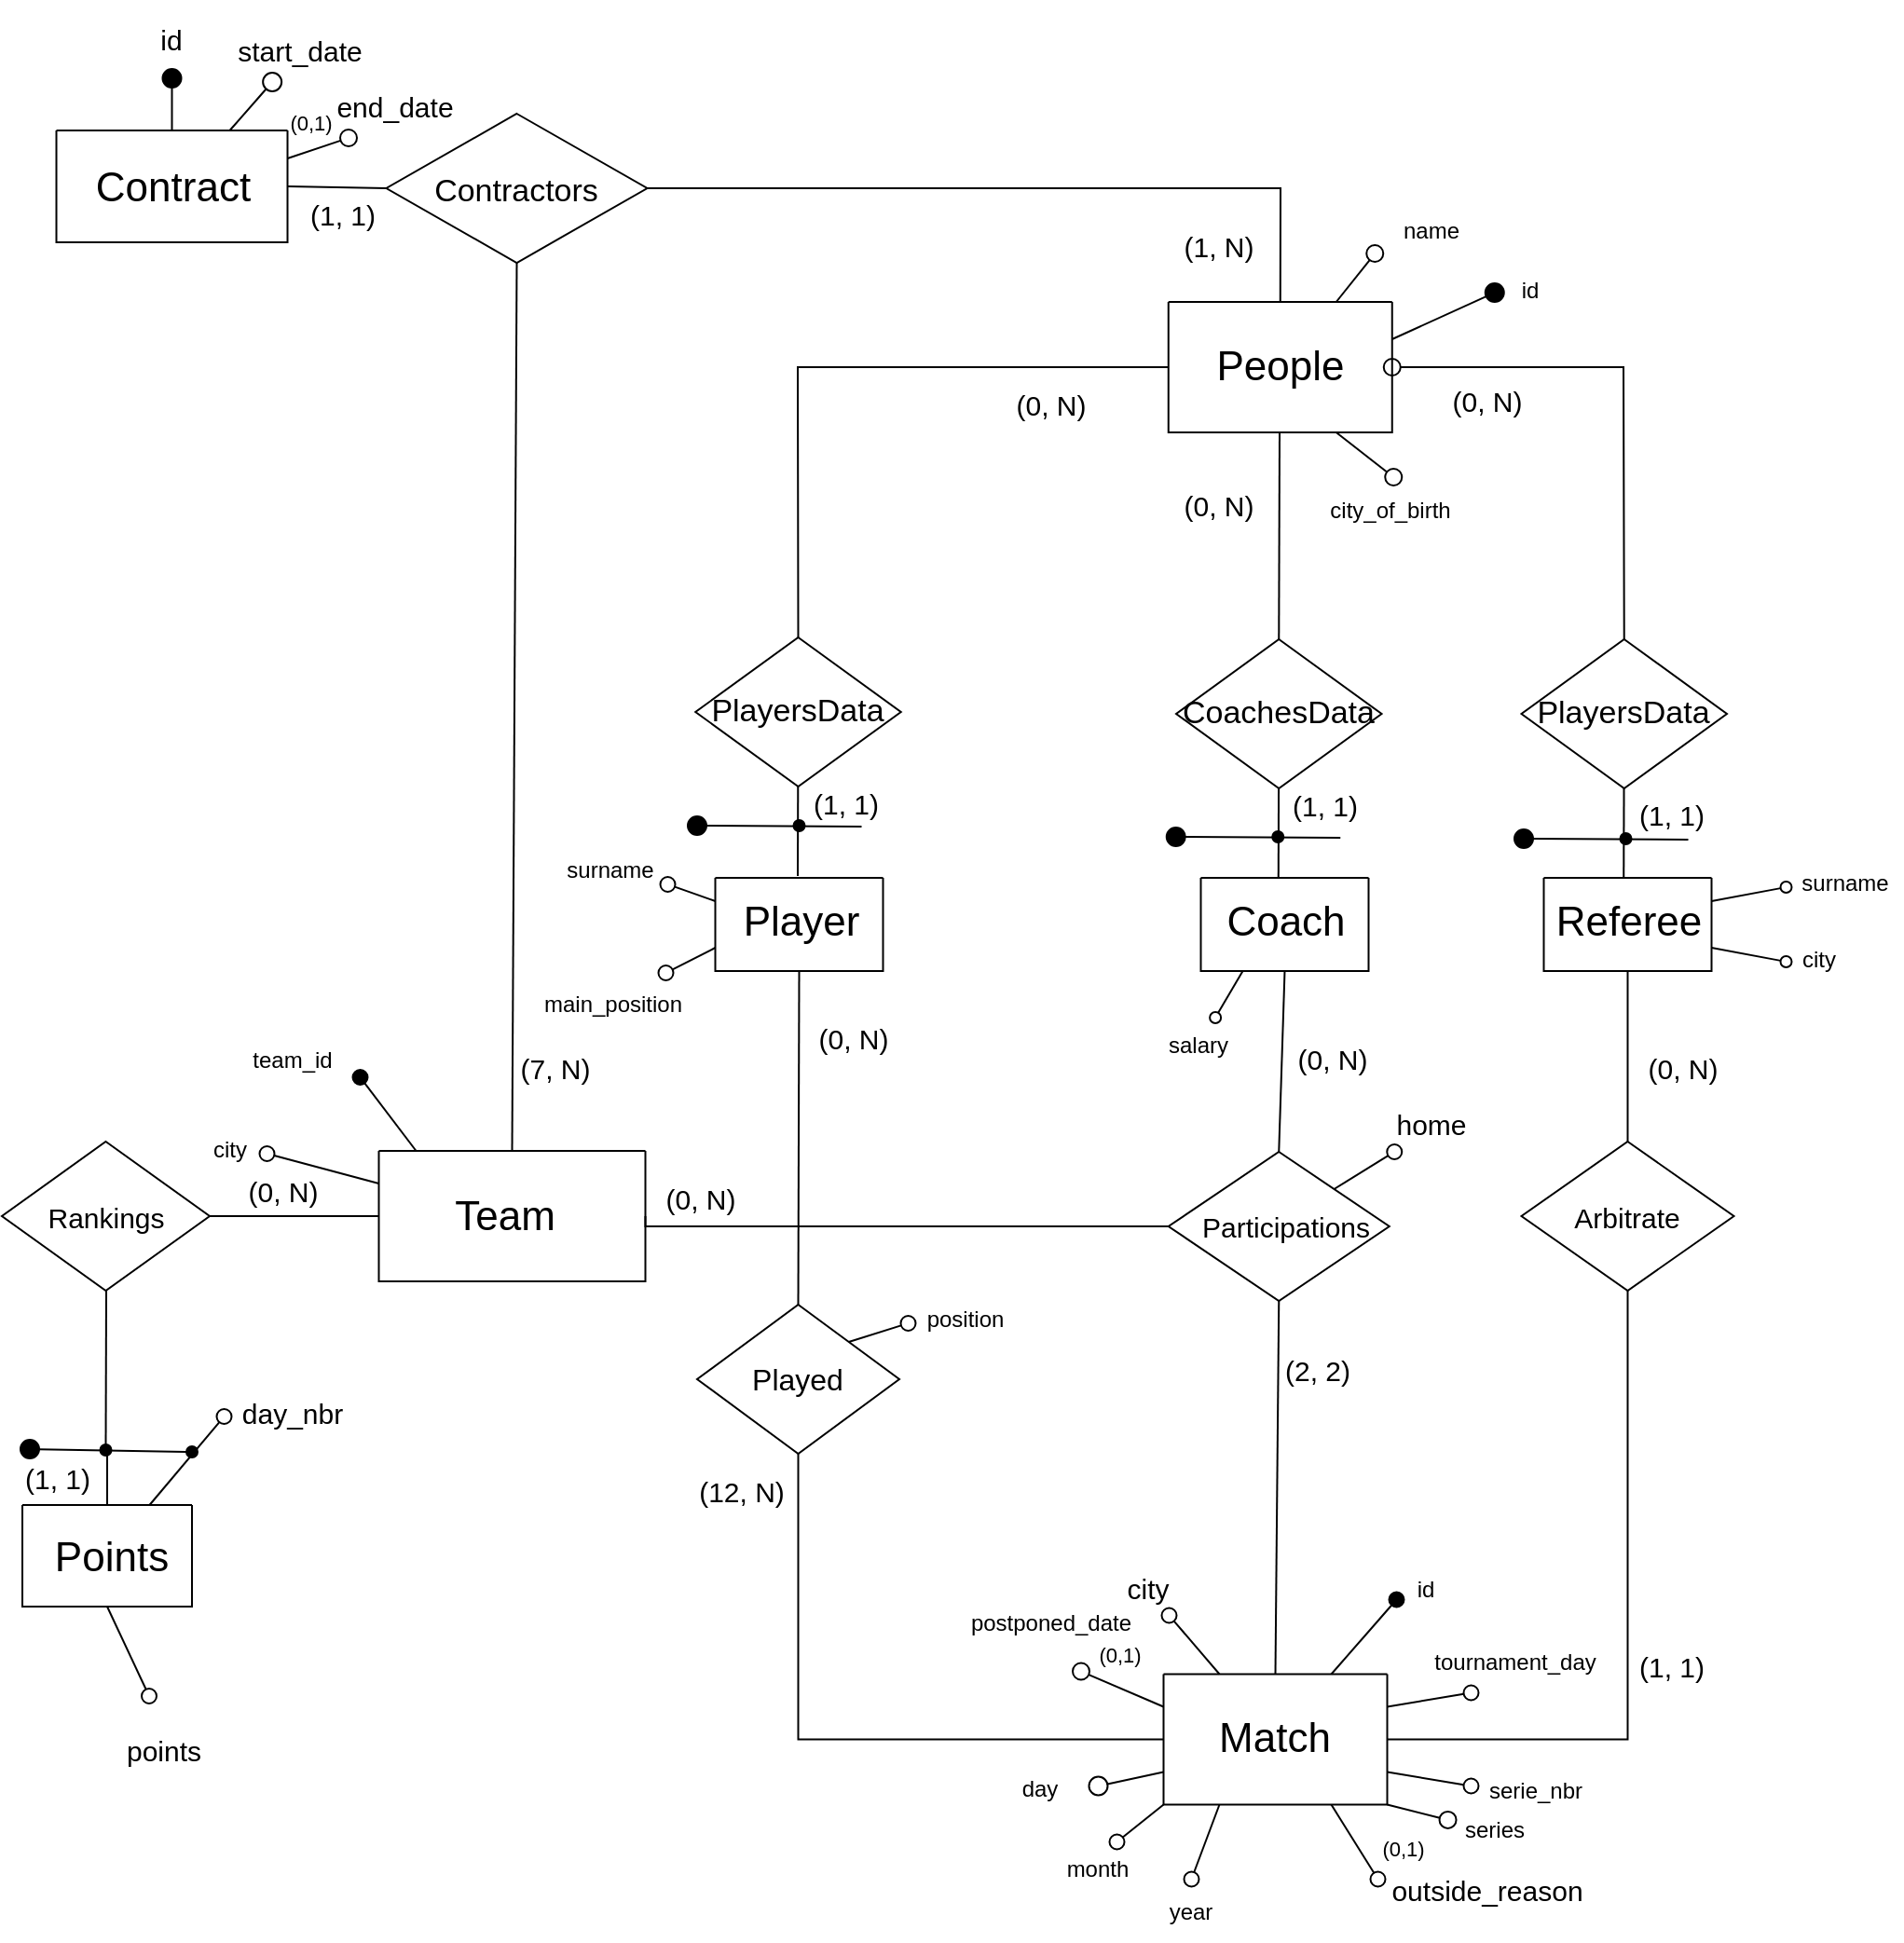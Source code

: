 <mxfile version="15.9.1" type="github"><diagram id="R2lEEEUBdFMjLlhIrx00" name="Page-1"><mxGraphModel dx="1395" dy="935" grid="1" gridSize="10" guides="1" tooltips="1" connect="1" arrows="1" fold="1" page="1" pageScale="1.2" pageWidth="850" pageHeight="1100" math="0" shadow="0" extFonts="Permanent Marker^https://fonts.googleapis.com/css?family=Permanent+Marker"><root><mxCell id="0"/><mxCell id="1" parent="0"/><mxCell id="mENr9t2x39c0aTWe1Q5v-33" style="rounded=0;orthogonalLoop=1;jettySize=auto;html=1;exitX=0.75;exitY=1;exitDx=0;exitDy=0;fontSize=17;endArrow=oval;endFill=0;endSize=9;" edge="1" parent="1" source="uESx4mzOo0HxvKaBSaLz-14"><mxGeometry relative="1" as="geometry"><mxPoint x="747.63" y="306" as="targetPoint"/></mxGeometry></mxCell><mxCell id="mENr9t2x39c0aTWe1Q5v-34" style="edgeStyle=none;rounded=0;orthogonalLoop=1;jettySize=auto;html=1;exitX=0.75;exitY=0;exitDx=0;exitDy=0;fontSize=17;endArrow=oval;endFill=0;endSize=9;" edge="1" parent="1" source="uESx4mzOo0HxvKaBSaLz-14"><mxGeometry relative="1" as="geometry"><mxPoint x="737.63" y="186" as="targetPoint"/></mxGeometry></mxCell><mxCell id="uESx4mzOo0HxvKaBSaLz-14" value="" style="swimlane;startSize=0;fillColor=#000000;" parent="1" vertex="1"><mxGeometry x="626.88" y="212" width="120" height="70" as="geometry"/></mxCell><mxCell id="uESx4mzOo0HxvKaBSaLz-15" value="&lt;font style=&quot;font-size: 22px&quot;&gt;People&lt;br&gt;&lt;/font&gt;" style="text;html=1;strokeColor=none;fillColor=none;align=center;verticalAlign=middle;whiteSpace=wrap;rounded=0;" parent="uESx4mzOo0HxvKaBSaLz-14" vertex="1"><mxGeometry x="30" y="20" width="60" height="30" as="geometry"/></mxCell><mxCell id="uESx4mzOo0HxvKaBSaLz-22" value="" style="ellipse;whiteSpace=wrap;html=1;aspect=fixed;fontSize=22;fillColor=#000000;" parent="1" vertex="1"><mxGeometry x="796.88" y="202" width="10" height="10" as="geometry"/></mxCell><mxCell id="uESx4mzOo0HxvKaBSaLz-23" value="" style="endArrow=none;html=1;rounded=0;fontSize=22;" parent="1" target="uESx4mzOo0HxvKaBSaLz-22" edge="1"><mxGeometry width="50" height="50" relative="1" as="geometry"><mxPoint x="746.88" y="232" as="sourcePoint"/><mxPoint x="796.88" y="212" as="targetPoint"/></mxGeometry></mxCell><mxCell id="mENr9t2x39c0aTWe1Q5v-32" value="" style="edgeStyle=elbowEdgeStyle;rounded=0;orthogonalLoop=1;jettySize=auto;html=1;fontSize=17;endArrow=none;endFill=0;endSize=8;" edge="1" parent="1" target="uESx4mzOo0HxvKaBSaLz-28"><mxGeometry relative="1" as="geometry"><mxPoint x="794.101" y="188" as="sourcePoint"/></mxGeometry></mxCell><mxCell id="uESx4mzOo0HxvKaBSaLz-27" value="&lt;font style=&quot;font-size: 12px&quot;&gt;name&lt;/font&gt;" style="text;html=1;strokeColor=none;fillColor=none;align=center;verticalAlign=middle;whiteSpace=wrap;rounded=0;fontSize=22;" parent="1" vertex="1"><mxGeometry x="738.13" y="156" width="60" height="30" as="geometry"/></mxCell><mxCell id="uESx4mzOo0HxvKaBSaLz-28" value="&lt;font style=&quot;font-size: 12px&quot;&gt;id&lt;br&gt;&lt;/font&gt;" style="text;html=1;strokeColor=none;fillColor=none;align=center;verticalAlign=middle;whiteSpace=wrap;rounded=0;fontSize=22;" parent="1" vertex="1"><mxGeometry x="790.88" y="188" width="60" height="30" as="geometry"/></mxCell><mxCell id="uESx4mzOo0HxvKaBSaLz-31" value="&lt;font style=&quot;font-size: 12px&quot;&gt;city_of_birth&lt;br&gt;&lt;/font&gt;" style="text;html=1;strokeColor=none;fillColor=none;align=center;verticalAlign=middle;whiteSpace=wrap;rounded=0;fontSize=22;" parent="1" vertex="1"><mxGeometry x="715.76" y="306" width="60" height="30" as="geometry"/></mxCell><mxCell id="uESx4mzOo0HxvKaBSaLz-48" style="edgeStyle=none;rounded=0;orthogonalLoop=1;jettySize=auto;html=1;exitX=0;exitY=0.25;exitDx=0;exitDy=0;fontSize=12;startArrow=none;startFill=0;endArrow=oval;endFill=0;entryX=1;entryY=0.75;entryDx=0;entryDy=0;endSize=8;" parent="1" source="uESx4mzOo0HxvKaBSaLz-38" target="uESx4mzOo0HxvKaBSaLz-49" edge="1"><mxGeometry relative="1" as="geometry"><mxPoint x="368.25" y="536" as="targetPoint"/></mxGeometry></mxCell><mxCell id="uESx4mzOo0HxvKaBSaLz-215" style="edgeStyle=none;rounded=0;orthogonalLoop=1;jettySize=auto;html=1;exitX=0;exitY=0.75;exitDx=0;exitDy=0;fontSize=15;startArrow=none;startFill=0;endArrow=oval;endFill=0;endSize=8;elbow=vertical;" parent="1" source="uESx4mzOo0HxvKaBSaLz-38" edge="1"><mxGeometry relative="1" as="geometry"><mxPoint x="357.25" y="572" as="targetPoint"/></mxGeometry></mxCell><mxCell id="uESx4mzOo0HxvKaBSaLz-218" style="edgeStyle=none;rounded=0;orthogonalLoop=1;jettySize=auto;html=1;exitX=0.5;exitY=1;exitDx=0;exitDy=0;fontSize=12;startArrow=none;startFill=0;endArrow=none;endFill=0;endSize=8;elbow=vertical;entryX=0.5;entryY=0;entryDx=0;entryDy=0;" parent="1" source="uESx4mzOo0HxvKaBSaLz-38" target="uESx4mzOo0HxvKaBSaLz-219" edge="1"><mxGeometry relative="1" as="geometry"><mxPoint x="428.107" y="868" as="targetPoint"/></mxGeometry></mxCell><mxCell id="uESx4mzOo0HxvKaBSaLz-38" value="" style="swimlane;startSize=0;fillColor=#000000;" parent="1" vertex="1"><mxGeometry x="383.75" y="521" width="90" height="50" as="geometry"/></mxCell><mxCell id="uESx4mzOo0HxvKaBSaLz-39" value="&lt;font style=&quot;font-size: 22px&quot;&gt;Player&lt;br&gt;&lt;/font&gt;" style="text;html=1;strokeColor=none;fillColor=none;align=center;verticalAlign=middle;whiteSpace=wrap;rounded=0;" parent="uESx4mzOo0HxvKaBSaLz-38" vertex="1"><mxGeometry x="16" y="9" width="60" height="30" as="geometry"/></mxCell><mxCell id="uESx4mzOo0HxvKaBSaLz-45" style="rounded=0;orthogonalLoop=1;jettySize=auto;html=1;exitX=0.25;exitY=1;exitDx=0;exitDy=0;fontSize=12;endArrow=oval;endFill=0;startArrow=none;startFill=0;" parent="1" source="uESx4mzOo0HxvKaBSaLz-40" target="uESx4mzOo0HxvKaBSaLz-52" edge="1"><mxGeometry relative="1" as="geometry"><mxPoint x="648.25" y="606" as="targetPoint"/></mxGeometry></mxCell><mxCell id="uESx4mzOo0HxvKaBSaLz-101" style="edgeStyle=none;rounded=0;orthogonalLoop=1;jettySize=auto;html=1;exitX=0.5;exitY=1;exitDx=0;exitDy=0;entryX=0.5;entryY=0;entryDx=0;entryDy=0;fontSize=15;startArrow=none;startFill=0;endArrow=none;endFill=0;endSize=8;" parent="1" source="uESx4mzOo0HxvKaBSaLz-40" target="uESx4mzOo0HxvKaBSaLz-97" edge="1"><mxGeometry relative="1" as="geometry"/></mxCell><mxCell id="uESx4mzOo0HxvKaBSaLz-40" value="" style="swimlane;startSize=0;fillColor=#000000;" parent="1" vertex="1"><mxGeometry x="644.25" y="521" width="90" height="50" as="geometry"/></mxCell><mxCell id="uESx4mzOo0HxvKaBSaLz-41" value="&lt;font style=&quot;font-size: 22px&quot;&gt;Coach&lt;br&gt;&lt;/font&gt;" style="text;html=1;strokeColor=none;fillColor=none;align=center;verticalAlign=middle;whiteSpace=wrap;rounded=0;" parent="uESx4mzOo0HxvKaBSaLz-40" vertex="1"><mxGeometry x="16" y="9" width="60" height="30" as="geometry"/></mxCell><mxCell id="uESx4mzOo0HxvKaBSaLz-46" style="edgeStyle=none;rounded=0;orthogonalLoop=1;jettySize=auto;html=1;exitX=1;exitY=0.25;exitDx=0;exitDy=0;fontSize=12;startArrow=none;startFill=0;endArrow=oval;endFill=0;" parent="1" source="uESx4mzOo0HxvKaBSaLz-43" edge="1"><mxGeometry relative="1" as="geometry"><mxPoint x="958.25" y="526" as="targetPoint"/></mxGeometry></mxCell><mxCell id="uESx4mzOo0HxvKaBSaLz-47" style="edgeStyle=none;rounded=0;orthogonalLoop=1;jettySize=auto;html=1;exitX=1;exitY=0.75;exitDx=0;exitDy=0;fontSize=12;startArrow=none;startFill=0;endArrow=oval;endFill=0;" parent="1" source="uESx4mzOo0HxvKaBSaLz-43" edge="1"><mxGeometry relative="1" as="geometry"><mxPoint x="958.25" y="566" as="targetPoint"/></mxGeometry></mxCell><mxCell id="uESx4mzOo0HxvKaBSaLz-105" value="" style="edgeStyle=none;rounded=0;orthogonalLoop=1;jettySize=auto;html=1;fontSize=15;startArrow=none;startFill=0;endArrow=none;endFill=0;endSize=8;" parent="1" source="uESx4mzOo0HxvKaBSaLz-43" target="uESx4mzOo0HxvKaBSaLz-104" edge="1"><mxGeometry relative="1" as="geometry"/></mxCell><mxCell id="uESx4mzOo0HxvKaBSaLz-43" value="" style="swimlane;startSize=0;fillColor=#000000;" parent="1" vertex="1"><mxGeometry x="828.25" y="521" width="90" height="50" as="geometry"/></mxCell><mxCell id="uESx4mzOo0HxvKaBSaLz-44" value="&lt;font style=&quot;font-size: 22px&quot;&gt;Referee&lt;br&gt;&lt;/font&gt;" style="text;html=1;strokeColor=none;fillColor=none;align=center;verticalAlign=middle;whiteSpace=wrap;rounded=0;" parent="uESx4mzOo0HxvKaBSaLz-43" vertex="1"><mxGeometry x="16" y="9" width="60" height="30" as="geometry"/></mxCell><mxCell id="uESx4mzOo0HxvKaBSaLz-49" value="surname" style="text;html=1;strokeColor=none;fillColor=none;align=center;verticalAlign=middle;whiteSpace=wrap;rounded=0;fontSize=12;" parent="1" vertex="1"><mxGeometry x="297.25" y="502" width="61" height="30" as="geometry"/></mxCell><mxCell id="uESx4mzOo0HxvKaBSaLz-50" value="surname" style="text;html=1;strokeColor=none;fillColor=none;align=center;verticalAlign=middle;whiteSpace=wrap;rounded=0;fontSize=12;" parent="1" vertex="1"><mxGeometry x="960.25" y="509" width="60" height="30" as="geometry"/></mxCell><mxCell id="uESx4mzOo0HxvKaBSaLz-51" value="city" style="text;html=1;strokeColor=none;fillColor=none;align=center;verticalAlign=middle;whiteSpace=wrap;rounded=0;fontSize=12;" parent="1" vertex="1"><mxGeometry x="946.25" y="550" width="60" height="30" as="geometry"/></mxCell><mxCell id="uESx4mzOo0HxvKaBSaLz-52" value="salary" style="text;html=1;strokeColor=none;fillColor=none;align=center;verticalAlign=middle;whiteSpace=wrap;rounded=0;fontSize=12;" parent="1" vertex="1"><mxGeometry x="613.25" y="596" width="60" height="30" as="geometry"/></mxCell><mxCell id="uESx4mzOo0HxvKaBSaLz-56" style="edgeStyle=none;rounded=0;orthogonalLoop=1;jettySize=auto;html=1;exitX=1;exitY=0.25;exitDx=0;exitDy=0;fontSize=12;startArrow=none;startFill=0;endArrow=oval;endFill=0;endSize=8;" parent="1" source="uESx4mzOo0HxvKaBSaLz-54" edge="1"><mxGeometry relative="1" as="geometry"><mxPoint x="789.25" y="958.25" as="targetPoint"/></mxGeometry></mxCell><mxCell id="uESx4mzOo0HxvKaBSaLz-58" style="edgeStyle=none;rounded=0;orthogonalLoop=1;jettySize=auto;html=1;exitX=1;exitY=0.75;exitDx=0;exitDy=0;fontSize=12;startArrow=none;startFill=0;endArrow=oval;endFill=0;endSize=8;" parent="1" source="uESx4mzOo0HxvKaBSaLz-54" edge="1"><mxGeometry relative="1" as="geometry"><mxPoint x="789.25" y="1008.25" as="targetPoint"/></mxGeometry></mxCell><mxCell id="uESx4mzOo0HxvKaBSaLz-59" style="edgeStyle=none;rounded=0;orthogonalLoop=1;jettySize=auto;html=1;exitX=1;exitY=1;exitDx=0;exitDy=0;fontSize=12;startArrow=none;startFill=0;endArrow=oval;endFill=0;" parent="1" source="uESx4mzOo0HxvKaBSaLz-54" edge="1"><mxGeometry relative="1" as="geometry"><mxPoint x="744.009" y="1018.526" as="targetPoint"/></mxGeometry></mxCell><mxCell id="uESx4mzOo0HxvKaBSaLz-60" style="edgeStyle=none;rounded=0;orthogonalLoop=1;jettySize=auto;html=1;exitX=0.75;exitY=1;exitDx=0;exitDy=0;fontSize=12;startArrow=none;startFill=0;endArrow=oval;endFill=0;endSize=8;" parent="1" source="uESx4mzOo0HxvKaBSaLz-54" edge="1"><mxGeometry relative="1" as="geometry"><mxPoint x="739.25" y="1058.25" as="targetPoint"/></mxGeometry></mxCell><mxCell id="uESx4mzOo0HxvKaBSaLz-61" style="edgeStyle=none;rounded=0;orthogonalLoop=1;jettySize=auto;html=1;exitX=0.75;exitY=0;exitDx=0;exitDy=0;fontSize=12;startArrow=none;startFill=0;endArrow=oval;endFill=1;endSize=8;" parent="1" source="uESx4mzOo0HxvKaBSaLz-54" edge="1"><mxGeometry relative="1" as="geometry"><mxPoint x="749.25" y="908.25" as="targetPoint"/></mxGeometry></mxCell><mxCell id="uESx4mzOo0HxvKaBSaLz-64" style="edgeStyle=none;rounded=0;orthogonalLoop=1;jettySize=auto;html=1;exitX=0.25;exitY=1;exitDx=0;exitDy=0;fontSize=12;startArrow=none;startFill=0;endArrow=oval;endFill=0;endSize=8;" parent="1" source="uESx4mzOo0HxvKaBSaLz-54" edge="1"><mxGeometry relative="1" as="geometry"><mxPoint x="639.25" y="1058.25" as="targetPoint"/></mxGeometry></mxCell><mxCell id="uESx4mzOo0HxvKaBSaLz-65" style="edgeStyle=none;rounded=0;orthogonalLoop=1;jettySize=auto;html=1;exitX=0;exitY=1;exitDx=0;exitDy=0;fontSize=12;startArrow=none;startFill=0;endArrow=oval;endFill=0;endSize=8;" parent="1" source="uESx4mzOo0HxvKaBSaLz-54" edge="1"><mxGeometry relative="1" as="geometry"><mxPoint x="599.25" y="1038.25" as="targetPoint"/></mxGeometry></mxCell><mxCell id="uESx4mzOo0HxvKaBSaLz-66" style="edgeStyle=none;rounded=0;orthogonalLoop=1;jettySize=auto;html=1;exitX=0;exitY=0.75;exitDx=0;exitDy=0;fontSize=12;startArrow=none;startFill=0;endArrow=oval;endFill=0;endSize=10;" parent="1" source="uESx4mzOo0HxvKaBSaLz-54" edge="1"><mxGeometry relative="1" as="geometry"><mxPoint x="589.25" y="1008.25" as="targetPoint"/></mxGeometry></mxCell><mxCell id="uESx4mzOo0HxvKaBSaLz-187" style="edgeStyle=none;rounded=0;orthogonalLoop=1;jettySize=auto;html=1;exitX=0.25;exitY=0;exitDx=0;exitDy=0;fontSize=15;startArrow=none;startFill=0;endArrow=oval;endFill=0;endSize=8;elbow=vertical;" parent="1" source="uESx4mzOo0HxvKaBSaLz-54" edge="1"><mxGeometry relative="1" as="geometry"><mxPoint x="627.25" y="916.75" as="targetPoint"/></mxGeometry></mxCell><mxCell id="uESx4mzOo0HxvKaBSaLz-217" style="edgeStyle=elbowEdgeStyle;rounded=0;orthogonalLoop=1;jettySize=auto;html=1;exitX=0;exitY=0.5;exitDx=0;exitDy=0;fontSize=12;startArrow=none;startFill=0;endArrow=none;endFill=0;endSize=8;entryX=0.5;entryY=1;entryDx=0;entryDy=0;" parent="1" source="uESx4mzOo0HxvKaBSaLz-54" target="uESx4mzOo0HxvKaBSaLz-219" edge="1"><mxGeometry relative="1" as="geometry"><mxPoint x="417.25" y="869.143" as="targetPoint"/><Array as="points"><mxPoint x="428.25" y="850"/></Array></mxGeometry></mxCell><mxCell id="mENr9t2x39c0aTWe1Q5v-63" style="rounded=0;orthogonalLoop=1;jettySize=auto;html=1;exitX=0;exitY=0.25;exitDx=0;exitDy=0;fontSize=12;endArrow=oval;endFill=0;endSize=9;" edge="1" parent="1" source="uESx4mzOo0HxvKaBSaLz-54"><mxGeometry relative="1" as="geometry"><mxPoint x="580" y="946.75" as="targetPoint"/></mxGeometry></mxCell><mxCell id="mENr9t2x39c0aTWe1Q5v-67" style="edgeStyle=none;rounded=0;orthogonalLoop=1;jettySize=auto;html=1;exitX=1;exitY=1;exitDx=0;exitDy=0;entryX=0.892;entryY=0.007;entryDx=0;entryDy=0;entryPerimeter=0;fontSize=12;endArrow=oval;endFill=0;endSize=9;" edge="1" parent="1" source="uESx4mzOo0HxvKaBSaLz-54" target="mENr9t2x39c0aTWe1Q5v-64"><mxGeometry relative="1" as="geometry"/></mxCell><mxCell id="uESx4mzOo0HxvKaBSaLz-54" value="" style="swimlane;startSize=0;fillColor=#000000;" parent="1" vertex="1"><mxGeometry x="624.25" y="948.25" width="120" height="70" as="geometry"/></mxCell><mxCell id="uESx4mzOo0HxvKaBSaLz-55" value="&lt;font style=&quot;font-size: 22px&quot;&gt;Match&lt;br&gt;&lt;/font&gt;" style="text;html=1;strokeColor=none;fillColor=none;align=center;verticalAlign=middle;whiteSpace=wrap;rounded=0;" parent="uESx4mzOo0HxvKaBSaLz-54" vertex="1"><mxGeometry x="30" y="20" width="60" height="30" as="geometry"/></mxCell><mxCell id="uESx4mzOo0HxvKaBSaLz-62" value="id" style="text;html=1;strokeColor=none;fillColor=none;align=center;verticalAlign=middle;whiteSpace=wrap;rounded=0;fontSize=12;" parent="1" vertex="1"><mxGeometry x="735.25" y="888.25" width="60" height="30" as="geometry"/></mxCell><mxCell id="uESx4mzOo0HxvKaBSaLz-67" value="day" style="text;html=1;strokeColor=none;fillColor=none;align=center;verticalAlign=middle;whiteSpace=wrap;rounded=0;fontSize=12;" parent="1" vertex="1"><mxGeometry x="528.25" y="995.25" width="60" height="30" as="geometry"/></mxCell><mxCell id="uESx4mzOo0HxvKaBSaLz-68" value="month" style="text;html=1;strokeColor=none;fillColor=none;align=center;verticalAlign=middle;whiteSpace=wrap;rounded=0;fontSize=12;" parent="1" vertex="1"><mxGeometry x="559.25" y="1038.25" width="60" height="30" as="geometry"/></mxCell><mxCell id="uESx4mzOo0HxvKaBSaLz-69" value="year" style="text;html=1;strokeColor=none;fillColor=none;align=center;verticalAlign=middle;whiteSpace=wrap;rounded=0;fontSize=12;" parent="1" vertex="1"><mxGeometry x="609.25" y="1061.25" width="60" height="30" as="geometry"/></mxCell><mxCell id="uESx4mzOo0HxvKaBSaLz-70" value="series" style="text;html=1;strokeColor=none;fillColor=none;align=center;verticalAlign=middle;whiteSpace=wrap;rounded=0;fontSize=12;" parent="1" vertex="1"><mxGeometry x="771.88" y="1016.75" width="60" height="30" as="geometry"/></mxCell><mxCell id="uESx4mzOo0HxvKaBSaLz-71" value="serie_nbr" style="text;html=1;strokeColor=none;fillColor=none;align=center;verticalAlign=middle;whiteSpace=wrap;rounded=0;fontSize=12;" parent="1" vertex="1"><mxGeometry x="794.25" y="996.25" width="60" height="30" as="geometry"/></mxCell><mxCell id="uESx4mzOo0HxvKaBSaLz-72" style="edgeStyle=none;rounded=0;orthogonalLoop=1;jettySize=auto;html=1;exitX=0;exitY=0.25;exitDx=0;exitDy=0;fontSize=12;startArrow=none;startFill=0;endArrow=oval;endFill=0;endSize=8;" parent="1" source="uESx4mzOo0HxvKaBSaLz-80" edge="1"><mxGeometry relative="1" as="geometry"><mxPoint x="143.25" y="669" as="targetPoint"/></mxGeometry></mxCell><mxCell id="uESx4mzOo0HxvKaBSaLz-76" style="edgeStyle=none;rounded=0;orthogonalLoop=1;jettySize=auto;html=1;exitX=0.75;exitY=0;exitDx=0;exitDy=0;fontSize=12;startArrow=none;startFill=0;endArrow=oval;endFill=1;endSize=8;" parent="1" edge="1"><mxGeometry relative="1" as="geometry"><mxPoint x="193.25" y="628" as="targetPoint"/><mxPoint x="223.25" y="667.5" as="sourcePoint"/></mxGeometry></mxCell><mxCell id="uESx4mzOo0HxvKaBSaLz-98" value="" style="edgeStyle=elbowEdgeStyle;rounded=0;orthogonalLoop=1;jettySize=auto;html=1;fontSize=15;startArrow=none;startFill=0;endArrow=none;endFill=0;endSize=8;exitX=1;exitY=0.5;exitDx=0;exitDy=0;elbow=vertical;" parent="1" source="uESx4mzOo0HxvKaBSaLz-80" target="uESx4mzOo0HxvKaBSaLz-97" edge="1"><mxGeometry relative="1" as="geometry"><Array as="points"><mxPoint x="479.25" y="708"/></Array></mxGeometry></mxCell><mxCell id="uESx4mzOo0HxvKaBSaLz-116" style="rounded=0;orthogonalLoop=1;jettySize=auto;html=1;exitX=0;exitY=0.5;exitDx=0;exitDy=0;entryX=1;entryY=0.5;entryDx=0;entryDy=0;fontSize=15;startArrow=none;startFill=0;endArrow=none;endFill=0;endSize=8;" parent="1" source="uESx4mzOo0HxvKaBSaLz-80" target="uESx4mzOo0HxvKaBSaLz-114" edge="1"><mxGeometry relative="1" as="geometry"/></mxCell><mxCell id="uESx4mzOo0HxvKaBSaLz-171" style="edgeStyle=none;rounded=0;orthogonalLoop=1;jettySize=auto;html=1;exitX=0.5;exitY=0;exitDx=0;exitDy=0;entryX=0.5;entryY=1;entryDx=0;entryDy=0;fontSize=15;startArrow=none;startFill=0;endArrow=none;endFill=0;endSize=10;" parent="1" source="uESx4mzOo0HxvKaBSaLz-80" target="uESx4mzOo0HxvKaBSaLz-168" edge="1"><mxGeometry relative="1" as="geometry"/></mxCell><mxCell id="uESx4mzOo0HxvKaBSaLz-80" value="" style="swimlane;startSize=0;fillColor=#000000;" parent="1" vertex="1"><mxGeometry x="203.25" y="667.5" width="143" height="70" as="geometry"/></mxCell><mxCell id="uESx4mzOo0HxvKaBSaLz-81" value="&lt;font style=&quot;font-size: 22px&quot;&gt;Team&lt;br&gt;&lt;/font&gt;" style="text;html=1;strokeColor=none;fillColor=none;align=center;verticalAlign=middle;whiteSpace=wrap;rounded=0;" parent="uESx4mzOo0HxvKaBSaLz-80" vertex="1"><mxGeometry x="38" y="20" width="60" height="30" as="geometry"/></mxCell><mxCell id="uESx4mzOo0HxvKaBSaLz-86" value="team_id" style="text;html=1;strokeColor=none;fillColor=none;align=center;verticalAlign=middle;whiteSpace=wrap;rounded=0;fontSize=12;" parent="1" vertex="1"><mxGeometry x="127.25" y="604" width="60" height="30" as="geometry"/></mxCell><mxCell id="uESx4mzOo0HxvKaBSaLz-87" value="city" style="text;html=1;strokeColor=none;fillColor=none;align=center;verticalAlign=middle;whiteSpace=wrap;rounded=0;fontSize=12;" parent="1" vertex="1"><mxGeometry x="92.25" y="652" width="63" height="30" as="geometry"/></mxCell><mxCell id="uESx4mzOo0HxvKaBSaLz-100" style="edgeStyle=none;rounded=0;orthogonalLoop=1;jettySize=auto;html=1;exitX=0.5;exitY=1;exitDx=0;exitDy=0;entryX=0.5;entryY=0;entryDx=0;entryDy=0;fontSize=15;startArrow=none;startFill=0;endArrow=none;endFill=0;endSize=8;" parent="1" source="uESx4mzOo0HxvKaBSaLz-97" target="uESx4mzOo0HxvKaBSaLz-54" edge="1"><mxGeometry relative="1" as="geometry"/></mxCell><mxCell id="uESx4mzOo0HxvKaBSaLz-197" style="edgeStyle=none;rounded=0;orthogonalLoop=1;jettySize=auto;html=1;exitX=1;exitY=0;exitDx=0;exitDy=0;fontSize=15;startArrow=none;startFill=0;endArrow=oval;endFill=0;endSize=8;elbow=vertical;" parent="1" source="uESx4mzOo0HxvKaBSaLz-97" edge="1"><mxGeometry relative="1" as="geometry"><mxPoint x="748.13" y="668" as="targetPoint"/></mxGeometry></mxCell><mxCell id="uESx4mzOo0HxvKaBSaLz-97" value="" style="rhombus;whiteSpace=wrap;html=1;fontStyle=1;fillColor=none;startSize=0;" parent="1" vertex="1"><mxGeometry x="626.88" y="668" width="118.5" height="80" as="geometry"/></mxCell><mxCell id="uESx4mzOo0HxvKaBSaLz-99" value="Participations" style="text;html=1;strokeColor=none;fillColor=none;align=center;verticalAlign=middle;whiteSpace=wrap;rounded=0;fontSize=15;" parent="1" vertex="1"><mxGeometry x="660.13" y="693" width="60" height="30" as="geometry"/></mxCell><mxCell id="uESx4mzOo0HxvKaBSaLz-107" style="edgeStyle=elbowEdgeStyle;rounded=0;orthogonalLoop=1;jettySize=auto;html=1;exitX=0.5;exitY=1;exitDx=0;exitDy=0;fontSize=15;startArrow=none;startFill=0;endArrow=none;endFill=0;endSize=8;entryX=1;entryY=0.5;entryDx=0;entryDy=0;" parent="1" source="uESx4mzOo0HxvKaBSaLz-104" target="uESx4mzOo0HxvKaBSaLz-54" edge="1"><mxGeometry relative="1" as="geometry"><mxPoint x="873.25" y="914" as="targetPoint"/><Array as="points"><mxPoint x="873.25" y="814"/></Array></mxGeometry></mxCell><mxCell id="uESx4mzOo0HxvKaBSaLz-104" value="" style="rhombus;whiteSpace=wrap;html=1;fontStyle=1;fillColor=none;startSize=0;" parent="1" vertex="1"><mxGeometry x="816.25" y="662.5" width="114" height="80" as="geometry"/></mxCell><mxCell id="uESx4mzOo0HxvKaBSaLz-106" value="Arbitrate" style="text;html=1;strokeColor=none;fillColor=none;align=center;verticalAlign=middle;whiteSpace=wrap;rounded=0;fontSize=15;" parent="1" vertex="1"><mxGeometry x="843.25" y="687.5" width="60" height="30" as="geometry"/></mxCell><mxCell id="uESx4mzOo0HxvKaBSaLz-115" value="" style="edgeStyle=elbowEdgeStyle;rounded=0;orthogonalLoop=1;jettySize=auto;html=1;fontSize=15;startArrow=none;startFill=0;endArrow=none;endFill=0;endSize=8;exitX=0.5;exitY=0;exitDx=0;exitDy=0;" parent="1" source="uESx4mzOo0HxvKaBSaLz-141" target="uESx4mzOo0HxvKaBSaLz-114" edge="1"><mxGeometry relative="1" as="geometry"/></mxCell><mxCell id="uESx4mzOo0HxvKaBSaLz-120" style="edgeStyle=none;rounded=0;orthogonalLoop=1;jettySize=auto;html=1;exitX=0.5;exitY=1;exitDx=0;exitDy=0;fontSize=15;startArrow=none;startFill=0;endArrow=oval;endFill=0;endSize=8;" parent="1" source="uESx4mzOo0HxvKaBSaLz-110" edge="1"><mxGeometry relative="1" as="geometry"><mxPoint x="80" y="960" as="targetPoint"/></mxGeometry></mxCell><mxCell id="uESx4mzOo0HxvKaBSaLz-135" style="rounded=0;orthogonalLoop=1;jettySize=auto;elbow=vertical;html=1;exitX=0.75;exitY=0;exitDx=0;exitDy=0;fontSize=15;startArrow=none;startFill=0;endArrow=oval;endFill=0;endSize=8;entryX=0;entryY=0.5;entryDx=0;entryDy=0;" parent="1" source="uESx4mzOo0HxvKaBSaLz-110" edge="1"><mxGeometry relative="1" as="geometry"><mxPoint x="120.25" y="810" as="targetPoint"/><mxPoint x="107.5" y="737.5" as="sourcePoint"/></mxGeometry></mxCell><mxCell id="uESx4mzOo0HxvKaBSaLz-110" value="" style="swimlane;startSize=0;fillColor=#000000;" parent="1" vertex="1"><mxGeometry x="12" y="857.5" width="91" height="54.5" as="geometry"/></mxCell><mxCell id="uESx4mzOo0HxvKaBSaLz-111" value="&lt;font style=&quot;font-size: 22px&quot;&gt;Points&lt;br&gt;&lt;/font&gt;" style="text;html=1;strokeColor=none;fillColor=none;align=center;verticalAlign=middle;whiteSpace=wrap;rounded=0;" parent="uESx4mzOo0HxvKaBSaLz-110" vertex="1"><mxGeometry x="17.5" y="13" width="60" height="30" as="geometry"/></mxCell><mxCell id="uESx4mzOo0HxvKaBSaLz-114" value="" style="rhombus;whiteSpace=wrap;html=1;fontStyle=1;fillColor=none;startSize=0;" parent="1" vertex="1"><mxGeometry x="1" y="662.5" width="111.5" height="80" as="geometry"/></mxCell><mxCell id="uESx4mzOo0HxvKaBSaLz-117" value="Rankings" style="text;html=1;strokeColor=none;fillColor=none;align=center;verticalAlign=middle;whiteSpace=wrap;rounded=0;fontSize=15;" parent="1" vertex="1"><mxGeometry x="26.75" y="687.5" width="60" height="30" as="geometry"/></mxCell><mxCell id="uESx4mzOo0HxvKaBSaLz-121" value="points" style="text;html=1;strokeColor=none;fillColor=none;align=center;verticalAlign=middle;whiteSpace=wrap;rounded=0;fontSize=15;" parent="1" vertex="1"><mxGeometry x="57.75" y="974" width="60" height="30" as="geometry"/></mxCell><mxCell id="uESx4mzOo0HxvKaBSaLz-163" style="edgeStyle=none;rounded=0;orthogonalLoop=1;jettySize=auto;html=1;exitX=0.75;exitY=0;exitDx=0;exitDy=0;fontSize=15;startArrow=none;startFill=0;endArrow=oval;endFill=0;endSize=10;" parent="1" source="uESx4mzOo0HxvKaBSaLz-125" target="uESx4mzOo0HxvKaBSaLz-164" edge="1"><mxGeometry relative="1" as="geometry"><mxPoint x="151.0" y="80" as="targetPoint"/></mxGeometry></mxCell><mxCell id="uESx4mzOo0HxvKaBSaLz-165" style="edgeStyle=none;rounded=0;orthogonalLoop=1;jettySize=auto;html=1;exitX=0.5;exitY=0;exitDx=0;exitDy=0;fontSize=15;startArrow=none;startFill=0;endArrow=oval;endFill=1;endSize=10;" parent="1" source="uESx4mzOo0HxvKaBSaLz-125" target="uESx4mzOo0HxvKaBSaLz-166" edge="1"><mxGeometry relative="1" as="geometry"><mxPoint x="91.889" y="90" as="targetPoint"/></mxGeometry></mxCell><mxCell id="uESx4mzOo0HxvKaBSaLz-172" style="edgeStyle=none;rounded=0;orthogonalLoop=1;jettySize=auto;html=1;exitX=1;exitY=0.5;exitDx=0;exitDy=0;entryX=0;entryY=0.5;entryDx=0;entryDy=0;fontSize=15;startArrow=none;startFill=0;endArrow=none;endFill=0;endSize=10;" parent="1" source="uESx4mzOo0HxvKaBSaLz-125" target="uESx4mzOo0HxvKaBSaLz-168" edge="1"><mxGeometry relative="1" as="geometry"/></mxCell><mxCell id="mENr9t2x39c0aTWe1Q5v-37" style="rounded=0;orthogonalLoop=1;jettySize=auto;html=1;exitX=1;exitY=0.25;exitDx=0;exitDy=0;fontSize=17;endArrow=oval;endFill=0;endSize=9;" edge="1" parent="1" source="uESx4mzOo0HxvKaBSaLz-125"><mxGeometry relative="1" as="geometry"><mxPoint x="187" y="124" as="targetPoint"/></mxGeometry></mxCell><mxCell id="uESx4mzOo0HxvKaBSaLz-125" value="" style="swimlane;startSize=0;fillColor=#000000;" parent="1" vertex="1"><mxGeometry x="30.25" y="120" width="124" height="60" as="geometry"/></mxCell><mxCell id="uESx4mzOo0HxvKaBSaLz-126" value="&lt;font style=&quot;font-size: 22px&quot;&gt;Contract&lt;br&gt;&lt;/font&gt;" style="text;html=1;strokeColor=none;fillColor=none;align=center;verticalAlign=middle;whiteSpace=wrap;rounded=0;" parent="uESx4mzOo0HxvKaBSaLz-125" vertex="1"><mxGeometry x="33" y="16" width="60" height="30" as="geometry"/></mxCell><mxCell id="uESx4mzOo0HxvKaBSaLz-136" value="day_nbr" style="text;html=1;strokeColor=none;fillColor=none;align=center;verticalAlign=middle;whiteSpace=wrap;rounded=0;fontSize=15;" parent="1" vertex="1"><mxGeometry x="117.25" y="793" width="80" height="30" as="geometry"/></mxCell><mxCell id="uESx4mzOo0HxvKaBSaLz-137" value="tournament_day" style="text;html=1;strokeColor=none;fillColor=none;align=center;verticalAlign=middle;whiteSpace=wrap;rounded=0;fontSize=12;" parent="1" vertex="1"><mxGeometry x="783.25" y="926.75" width="60" height="30" as="geometry"/></mxCell><mxCell id="uESx4mzOo0HxvKaBSaLz-139" value="" style="endArrow=oval;html=1;rounded=0;fontSize=15;endSize=10;elbow=vertical;endFill=1;entryX=0.25;entryY=0;entryDx=0;entryDy=0;startArrow=none;" parent="1" source="uESx4mzOo0HxvKaBSaLz-143" target="uESx4mzOo0HxvKaBSaLz-212" edge="1"><mxGeometry relative="1" as="geometry"><mxPoint x="150.25" y="828" as="sourcePoint"/><mxPoint x="-49.75" y="828" as="targetPoint"/></mxGeometry></mxCell><mxCell id="uESx4mzOo0HxvKaBSaLz-141" value="" style="ellipse;whiteSpace=wrap;html=1;aspect=fixed;fontSize=15;fillColor=#000000;" parent="1" vertex="1"><mxGeometry x="53.75" y="825" width="6" height="6" as="geometry"/></mxCell><mxCell id="uESx4mzOo0HxvKaBSaLz-142" value="" style="edgeStyle=elbowEdgeStyle;rounded=0;orthogonalLoop=1;jettySize=auto;html=1;fontSize=15;startArrow=none;startFill=0;endArrow=none;endFill=0;endSize=8;exitX=0.5;exitY=0;exitDx=0;exitDy=0;" parent="1" source="uESx4mzOo0HxvKaBSaLz-110" target="uESx4mzOo0HxvKaBSaLz-141" edge="1"><mxGeometry relative="1" as="geometry"><mxPoint x="56.75" y="857.5" as="sourcePoint"/><mxPoint x="56.44" y="742.278" as="targetPoint"/></mxGeometry></mxCell><mxCell id="uESx4mzOo0HxvKaBSaLz-169" value="" style="rounded=0;orthogonalLoop=1;jettySize=auto;html=1;fontSize=15;startArrow=none;startFill=0;endArrow=none;endFill=0;endSize=10;entryX=1;entryY=0.5;entryDx=0;entryDy=0;exitX=0.5;exitY=0;exitDx=0;exitDy=0;edgeStyle=elbowEdgeStyle;" parent="1" source="uESx4mzOo0HxvKaBSaLz-14" target="uESx4mzOo0HxvKaBSaLz-168" edge="1"><mxGeometry relative="1" as="geometry"><mxPoint x="498.25" y="296" as="sourcePoint"/><Array as="points"><mxPoint x="687" y="180"/></Array></mxGeometry></mxCell><mxCell id="uESx4mzOo0HxvKaBSaLz-162" value="&lt;font style=&quot;font-size: 15px&quot;&gt;end_date&lt;/font&gt;" style="text;html=1;strokeColor=none;fillColor=none;align=center;verticalAlign=middle;whiteSpace=wrap;rounded=0;fontSize=18;" parent="1" vertex="1"><mxGeometry x="182.25" y="92" width="60" height="30" as="geometry"/></mxCell><mxCell id="uESx4mzOo0HxvKaBSaLz-164" value="start_date" style="text;html=1;strokeColor=none;fillColor=none;align=center;verticalAlign=middle;whiteSpace=wrap;rounded=0;fontSize=15;" parent="1" vertex="1"><mxGeometry x="131" y="60" width="60" height="34" as="geometry"/></mxCell><mxCell id="uESx4mzOo0HxvKaBSaLz-166" value="id" style="text;html=1;strokeColor=none;fillColor=none;align=center;verticalAlign=middle;whiteSpace=wrap;rounded=0;fontSize=15;" parent="1" vertex="1"><mxGeometry x="62.25" y="50" width="60" height="42" as="geometry"/></mxCell><mxCell id="uESx4mzOo0HxvKaBSaLz-168" value="" style="rhombus;whiteSpace=wrap;html=1;fontSize=15;fillColor=none;" parent="1" vertex="1"><mxGeometry x="207.25" y="111" width="140" height="80" as="geometry"/></mxCell><mxCell id="uESx4mzOo0HxvKaBSaLz-173" value="&lt;font style=&quot;font-size: 17px&quot;&gt;Contractors&lt;/font&gt;" style="text;html=1;strokeColor=none;fillColor=none;align=center;verticalAlign=middle;whiteSpace=wrap;rounded=0;fontSize=16;" parent="1" vertex="1"><mxGeometry x="247.25" y="138" width="60" height="29" as="geometry"/></mxCell><mxCell id="uESx4mzOo0HxvKaBSaLz-189" value="city" style="text;html=1;strokeColor=none;fillColor=none;align=center;verticalAlign=middle;whiteSpace=wrap;rounded=0;fontSize=15;" parent="1" vertex="1"><mxGeometry x="586.25" y="886.75" width="60" height="30" as="geometry"/></mxCell><mxCell id="uESx4mzOo0HxvKaBSaLz-198" value="home" style="text;html=1;strokeColor=none;fillColor=none;align=center;verticalAlign=middle;whiteSpace=wrap;rounded=0;fontSize=15;" parent="1" vertex="1"><mxGeometry x="738.13" y="638" width="60" height="30" as="geometry"/></mxCell><mxCell id="uESx4mzOo0HxvKaBSaLz-199" value="(2, 2)" style="text;html=1;strokeColor=none;fillColor=none;align=center;verticalAlign=middle;whiteSpace=wrap;rounded=0;fontSize=15;" parent="1" vertex="1"><mxGeometry x="677.25" y="770" width="60" height="30" as="geometry"/></mxCell><mxCell id="uESx4mzOo0HxvKaBSaLz-204" value="(1, 1)" style="text;html=1;strokeColor=none;fillColor=none;align=center;verticalAlign=middle;whiteSpace=wrap;rounded=0;fontSize=15;" parent="1" vertex="1"><mxGeometry x="867.25" y="928.75" width="60" height="30" as="geometry"/></mxCell><mxCell id="uESx4mzOo0HxvKaBSaLz-205" value="(0, N)" style="text;html=1;strokeColor=none;fillColor=none;align=center;verticalAlign=middle;whiteSpace=wrap;rounded=0;fontSize=15;" parent="1" vertex="1"><mxGeometry x="873.25" y="608" width="60" height="30" as="geometry"/></mxCell><mxCell id="uESx4mzOo0HxvKaBSaLz-206" value="(0, N)" style="text;html=1;strokeColor=none;fillColor=none;align=center;verticalAlign=middle;whiteSpace=wrap;rounded=0;fontSize=15;" parent="1" vertex="1"><mxGeometry x="684.5" y="603" width="60" height="30" as="geometry"/></mxCell><mxCell id="uESx4mzOo0HxvKaBSaLz-207" value="(0, N)" style="text;html=1;strokeColor=none;fillColor=none;align=center;verticalAlign=middle;whiteSpace=wrap;rounded=0;fontSize=15;" parent="1" vertex="1"><mxGeometry x="346.25" y="678" width="60" height="30" as="geometry"/></mxCell><mxCell id="uESx4mzOo0HxvKaBSaLz-209" value="(7, N)" style="text;html=1;strokeColor=none;fillColor=none;align=center;verticalAlign=middle;whiteSpace=wrap;rounded=0;fontSize=15;" parent="1" vertex="1"><mxGeometry x="268.25" y="608" width="60" height="30" as="geometry"/></mxCell><mxCell id="uESx4mzOo0HxvKaBSaLz-210" value="(1, N)" style="text;html=1;strokeColor=none;fillColor=none;align=center;verticalAlign=middle;whiteSpace=wrap;rounded=0;fontSize=15;" parent="1" vertex="1"><mxGeometry x="624.25" y="167" width="60" height="30" as="geometry"/></mxCell><mxCell id="uESx4mzOo0HxvKaBSaLz-211" value="(1, 1)" style="text;html=1;strokeColor=none;fillColor=none;align=center;verticalAlign=middle;whiteSpace=wrap;rounded=0;fontSize=15;" parent="1" vertex="1"><mxGeometry x="154.25" y="150" width="60" height="30" as="geometry"/></mxCell><mxCell id="uESx4mzOo0HxvKaBSaLz-212" value="(1, 1)" style="text;html=1;strokeColor=none;fillColor=none;align=center;verticalAlign=middle;whiteSpace=wrap;rounded=0;fontSize=15;" parent="1" vertex="1"><mxGeometry x="1" y="827.5" width="60" height="30" as="geometry"/></mxCell><mxCell id="uESx4mzOo0HxvKaBSaLz-213" value="(0, N)" style="text;html=1;strokeColor=none;fillColor=none;align=center;verticalAlign=middle;whiteSpace=wrap;rounded=0;fontSize=15;" parent="1" vertex="1"><mxGeometry x="122.25" y="673.5" width="60" height="30" as="geometry"/></mxCell><mxCell id="uESx4mzOo0HxvKaBSaLz-216" value="&lt;font style=&quot;font-size: 12px&quot;&gt;main_position&lt;/font&gt;" style="text;html=1;strokeColor=none;fillColor=none;align=center;verticalAlign=middle;whiteSpace=wrap;rounded=0;fontSize=15;" parent="1" vertex="1"><mxGeometry x="299.25" y="572" width="60" height="30" as="geometry"/></mxCell><mxCell id="uESx4mzOo0HxvKaBSaLz-223" style="rounded=0;orthogonalLoop=1;jettySize=auto;html=1;exitX=1;exitY=0;exitDx=0;exitDy=0;fontSize=16;startArrow=none;startFill=0;endArrow=oval;endFill=0;endSize=8;" parent="1" source="uESx4mzOo0HxvKaBSaLz-219" edge="1"><mxGeometry relative="1" as="geometry"><mxPoint x="487.25" y="760" as="targetPoint"/></mxGeometry></mxCell><mxCell id="uESx4mzOo0HxvKaBSaLz-219" value="" style="rhombus;whiteSpace=wrap;html=1;fontSize=12;fillColor=none;" parent="1" vertex="1"><mxGeometry x="374" y="750" width="108.5" height="80" as="geometry"/></mxCell><mxCell id="uESx4mzOo0HxvKaBSaLz-220" value="&lt;font style=&quot;font-size: 16px&quot;&gt;Played&lt;/font&gt;" style="text;html=1;strokeColor=none;fillColor=none;align=center;verticalAlign=middle;whiteSpace=wrap;rounded=0;fontSize=12;" parent="1" vertex="1"><mxGeometry x="398.25" y="775" width="60" height="30" as="geometry"/></mxCell><mxCell id="uESx4mzOo0HxvKaBSaLz-224" value="&lt;font style=&quot;font-size: 12px&quot;&gt;position&lt;/font&gt;" style="text;html=1;strokeColor=none;fillColor=none;align=center;verticalAlign=middle;whiteSpace=wrap;rounded=0;fontSize=16;" parent="1" vertex="1"><mxGeometry x="488.25" y="741" width="60" height="30" as="geometry"/></mxCell><mxCell id="uESx4mzOo0HxvKaBSaLz-226" value="&lt;span style=&quot;font-size: 15px&quot;&gt;outside_reason&lt;/span&gt;" style="text;html=1;strokeColor=none;fillColor=none;align=center;verticalAlign=middle;whiteSpace=wrap;rounded=0;fontSize=21;" parent="1" vertex="1"><mxGeometry x="768.25" y="1046.75" width="60" height="30" as="geometry"/></mxCell><mxCell id="uESx4mzOo0HxvKaBSaLz-227" value="(12, N)" style="text;html=1;strokeColor=none;fillColor=none;align=center;verticalAlign=middle;whiteSpace=wrap;rounded=0;fontSize=15;" parent="1" vertex="1"><mxGeometry x="368.25" y="835" width="60" height="30" as="geometry"/></mxCell><mxCell id="uESx4mzOo0HxvKaBSaLz-229" value="(0, N)" style="text;html=1;strokeColor=none;fillColor=none;align=center;verticalAlign=middle;whiteSpace=wrap;rounded=0;fontSize=15;" parent="1" vertex="1"><mxGeometry x="428.25" y="592" width="60" height="30" as="geometry"/></mxCell><mxCell id="uESx4mzOo0HxvKaBSaLz-143" value="" style="ellipse;whiteSpace=wrap;html=1;aspect=fixed;fontSize=15;fillColor=#000000;" parent="1" vertex="1"><mxGeometry x="100" y="826" width="6" height="6" as="geometry"/></mxCell><mxCell id="mENr9t2x39c0aTWe1Q5v-30" style="edgeStyle=elbowEdgeStyle;rounded=0;orthogonalLoop=1;jettySize=auto;html=1;exitX=0.5;exitY=0;exitDx=0;exitDy=0;entryX=0;entryY=0.5;entryDx=0;entryDy=0;fontSize=17;endArrow=none;endFill=0;endSize=8;" edge="1" parent="1" source="mENr9t2x39c0aTWe1Q5v-22" target="uESx4mzOo0HxvKaBSaLz-14"><mxGeometry relative="1" as="geometry"><Array as="points"><mxPoint x="428" y="240"/></Array></mxGeometry></mxCell><mxCell id="mENr9t2x39c0aTWe1Q5v-22" value="&lt;font style=&quot;font-size: 17px&quot;&gt;PlayersData&lt;/font&gt;" style="rhombus;whiteSpace=wrap;html=1;fillColor=none;" vertex="1" parent="1"><mxGeometry x="373.12" y="392" width="110.25" height="80" as="geometry"/></mxCell><mxCell id="mENr9t2x39c0aTWe1Q5v-23" value="" style="edgeStyle=none;rounded=0;orthogonalLoop=1;jettySize=auto;html=1;endArrow=none;endFill=0;endSize=8;" edge="1" parent="1" target="mENr9t2x39c0aTWe1Q5v-22"><mxGeometry relative="1" as="geometry"><mxPoint x="428" y="520" as="sourcePoint"/></mxGeometry></mxCell><mxCell id="mENr9t2x39c0aTWe1Q5v-36" style="edgeStyle=elbowEdgeStyle;rounded=0;orthogonalLoop=1;jettySize=auto;html=1;exitX=0.5;exitY=0;exitDx=0;exitDy=0;entryX=0.5;entryY=1;entryDx=0;entryDy=0;fontSize=17;endArrow=none;endFill=0;endSize=9;" edge="1" parent="1" source="mENr9t2x39c0aTWe1Q5v-24" target="uESx4mzOo0HxvKaBSaLz-14"><mxGeometry relative="1" as="geometry"/></mxCell><mxCell id="mENr9t2x39c0aTWe1Q5v-24" value="&lt;font style=&quot;font-size: 17px&quot;&gt;CoachesData&lt;/font&gt;" style="rhombus;whiteSpace=wrap;html=1;fillColor=none;" vertex="1" parent="1"><mxGeometry x="631.01" y="393" width="110.25" height="80" as="geometry"/></mxCell><mxCell id="mENr9t2x39c0aTWe1Q5v-25" value="" style="edgeStyle=none;rounded=0;orthogonalLoop=1;jettySize=auto;html=1;endArrow=none;endFill=0;endSize=8;" edge="1" parent="1" target="mENr9t2x39c0aTWe1Q5v-24"><mxGeometry relative="1" as="geometry"><mxPoint x="685.89" y="521.0" as="sourcePoint"/></mxGeometry></mxCell><mxCell id="mENr9t2x39c0aTWe1Q5v-35" style="edgeStyle=elbowEdgeStyle;rounded=0;orthogonalLoop=1;jettySize=auto;html=1;exitX=0.5;exitY=0;exitDx=0;exitDy=0;entryX=1;entryY=0.5;entryDx=0;entryDy=0;fontSize=17;endArrow=oval;endFill=0;endSize=9;" edge="1" parent="1" source="mENr9t2x39c0aTWe1Q5v-28" target="uESx4mzOo0HxvKaBSaLz-14"><mxGeometry relative="1" as="geometry"><Array as="points"><mxPoint x="871" y="240"/></Array></mxGeometry></mxCell><mxCell id="mENr9t2x39c0aTWe1Q5v-28" value="&lt;font style=&quot;font-size: 17px&quot;&gt;PlayersData&lt;/font&gt;" style="rhombus;whiteSpace=wrap;html=1;fillColor=none;" vertex="1" parent="1"><mxGeometry x="816.25" y="393" width="110.25" height="80" as="geometry"/></mxCell><mxCell id="mENr9t2x39c0aTWe1Q5v-29" value="" style="edgeStyle=none;rounded=0;orthogonalLoop=1;jettySize=auto;html=1;endArrow=none;endFill=0;endSize=8;" edge="1" parent="1" target="mENr9t2x39c0aTWe1Q5v-28"><mxGeometry relative="1" as="geometry"><mxPoint x="871.13" y="521.0" as="sourcePoint"/></mxGeometry></mxCell><mxCell id="mENr9t2x39c0aTWe1Q5v-38" value="&lt;font style=&quot;font-size: 11px&quot;&gt;(0,1)&lt;/font&gt;" style="text;html=1;strokeColor=none;fillColor=none;align=center;verticalAlign=middle;whiteSpace=wrap;rounded=0;fontSize=17;" vertex="1" parent="1"><mxGeometry x="137.25" y="100" width="60" height="30" as="geometry"/></mxCell><mxCell id="mENr9t2x39c0aTWe1Q5v-43" value="" style="endArrow=oval;html=1;rounded=0;fontSize=15;endSize=10;elbow=vertical;endFill=1;" edge="1" parent="1"><mxGeometry relative="1" as="geometry"><mxPoint x="462.25" y="493.5" as="sourcePoint"/><mxPoint x="374" y="493" as="targetPoint"/></mxGeometry></mxCell><mxCell id="mENr9t2x39c0aTWe1Q5v-44" value="" style="ellipse;whiteSpace=wrap;html=1;aspect=fixed;fontSize=15;fillColor=#000000;" vertex="1" parent="1"><mxGeometry x="425.75" y="490" width="6" height="6" as="geometry"/></mxCell><mxCell id="mENr9t2x39c0aTWe1Q5v-45" value="" style="endArrow=oval;html=1;rounded=0;fontSize=15;endSize=10;elbow=vertical;endFill=1;" edge="1" parent="1"><mxGeometry relative="1" as="geometry"><mxPoint x="719.13" y="499.5" as="sourcePoint"/><mxPoint x="630.88" y="499" as="targetPoint"/></mxGeometry></mxCell><mxCell id="mENr9t2x39c0aTWe1Q5v-46" value="" style="ellipse;whiteSpace=wrap;html=1;aspect=fixed;fontSize=15;fillColor=#000000;" vertex="1" parent="1"><mxGeometry x="682.63" y="496" width="6" height="6" as="geometry"/></mxCell><mxCell id="mENr9t2x39c0aTWe1Q5v-47" value="" style="endArrow=oval;html=1;rounded=0;fontSize=15;endSize=10;elbow=vertical;endFill=1;" edge="1" parent="1"><mxGeometry relative="1" as="geometry"><mxPoint x="905.75" y="500.5" as="sourcePoint"/><mxPoint x="817.5" y="500" as="targetPoint"/></mxGeometry></mxCell><mxCell id="mENr9t2x39c0aTWe1Q5v-48" value="" style="ellipse;whiteSpace=wrap;html=1;aspect=fixed;fontSize=15;fillColor=#000000;" vertex="1" parent="1"><mxGeometry x="869.25" y="497" width="6" height="6" as="geometry"/></mxCell><mxCell id="mENr9t2x39c0aTWe1Q5v-49" value="(1, 1)" style="text;html=1;strokeColor=none;fillColor=none;align=center;verticalAlign=middle;whiteSpace=wrap;rounded=0;fontSize=15;" vertex="1" parent="1"><mxGeometry x="424.25" y="466" width="60" height="30" as="geometry"/></mxCell><mxCell id="mENr9t2x39c0aTWe1Q5v-50" value="(1, 1)" style="text;html=1;strokeColor=none;fillColor=none;align=center;verticalAlign=middle;whiteSpace=wrap;rounded=0;fontSize=15;" vertex="1" parent="1"><mxGeometry x="681.26" y="467" width="60" height="30" as="geometry"/></mxCell><mxCell id="mENr9t2x39c0aTWe1Q5v-51" value="(1, 1)" style="text;html=1;strokeColor=none;fillColor=none;align=center;verticalAlign=middle;whiteSpace=wrap;rounded=0;fontSize=15;" vertex="1" parent="1"><mxGeometry x="867.25" y="472" width="60" height="30" as="geometry"/></mxCell><mxCell id="mENr9t2x39c0aTWe1Q5v-52" value="(0, N)" style="text;html=1;strokeColor=none;fillColor=none;align=center;verticalAlign=middle;whiteSpace=wrap;rounded=0;fontSize=15;" vertex="1" parent="1"><mxGeometry x="533.75" y="252" width="60" height="30" as="geometry"/></mxCell><mxCell id="mENr9t2x39c0aTWe1Q5v-53" value="(0, N)" style="text;html=1;strokeColor=none;fillColor=none;align=center;verticalAlign=middle;whiteSpace=wrap;rounded=0;fontSize=15;" vertex="1" parent="1"><mxGeometry x="624.25" y="306" width="60" height="30" as="geometry"/></mxCell><mxCell id="mENr9t2x39c0aTWe1Q5v-54" value="(0, N)" style="text;html=1;strokeColor=none;fillColor=none;align=center;verticalAlign=middle;whiteSpace=wrap;rounded=0;fontSize=15;" vertex="1" parent="1"><mxGeometry x="768.25" y="250" width="60" height="30" as="geometry"/></mxCell><mxCell id="mENr9t2x39c0aTWe1Q5v-56" value="&lt;span style=&quot;font-size: 12px&quot;&gt;postponed_date&lt;/span&gt;" style="text;html=1;strokeColor=none;fillColor=none;align=center;verticalAlign=middle;whiteSpace=wrap;rounded=0;fontSize=21;" vertex="1" parent="1"><mxGeometry x="533.75" y="901.75" width="60" height="30" as="geometry"/></mxCell><mxCell id="mENr9t2x39c0aTWe1Q5v-58" value="&lt;font style=&quot;font-size: 11px&quot;&gt;(0,1)&lt;/font&gt;" style="text;html=1;strokeColor=none;fillColor=none;align=center;verticalAlign=middle;whiteSpace=wrap;rounded=0;fontSize=17;" vertex="1" parent="1"><mxGeometry x="571.01" y="921.75" width="60" height="30" as="geometry"/></mxCell><mxCell id="mENr9t2x39c0aTWe1Q5v-64" value="&lt;font style=&quot;font-size: 11px&quot;&gt;(0,1)&lt;/font&gt;" style="text;html=1;strokeColor=none;fillColor=none;align=center;verticalAlign=middle;whiteSpace=wrap;rounded=0;fontSize=17;" vertex="1" parent="1"><mxGeometry x="723.25" y="1026.25" width="60" height="30" as="geometry"/></mxCell></root></mxGraphModel></diagram></mxfile>
